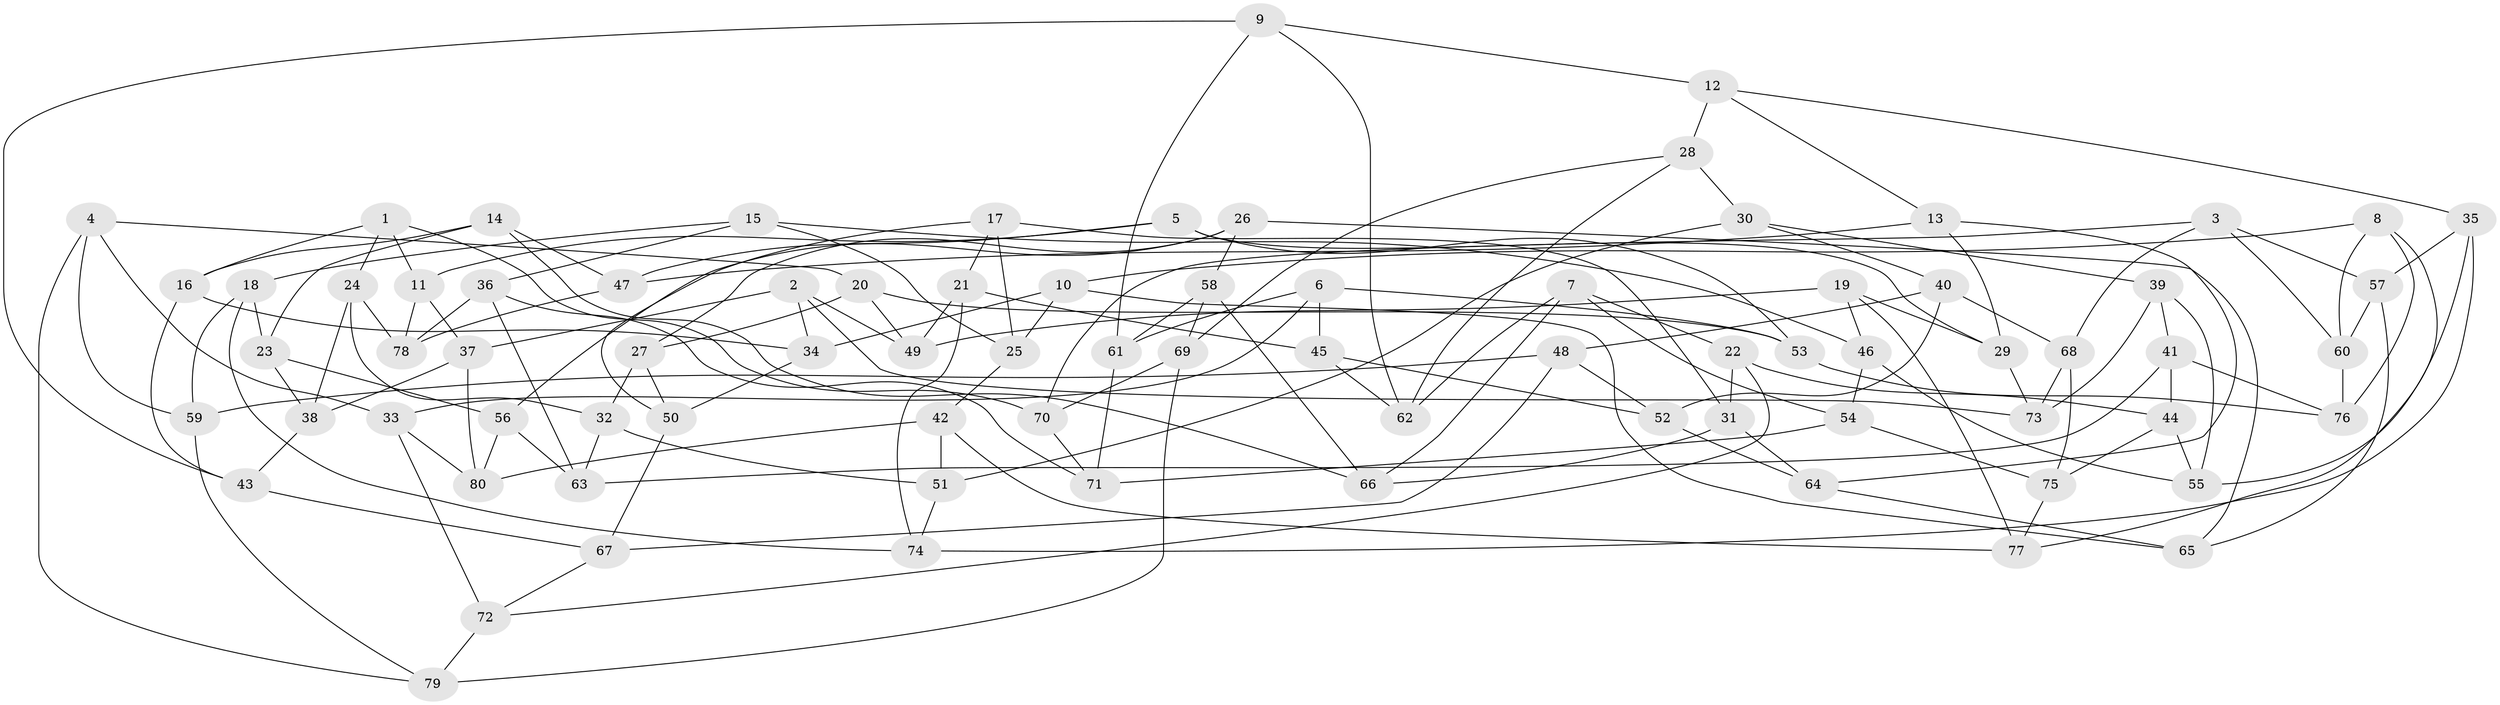 // Generated by graph-tools (version 1.1) at 2025/03/03/09/25 03:03:07]
// undirected, 80 vertices, 160 edges
graph export_dot {
graph [start="1"]
  node [color=gray90,style=filled];
  1;
  2;
  3;
  4;
  5;
  6;
  7;
  8;
  9;
  10;
  11;
  12;
  13;
  14;
  15;
  16;
  17;
  18;
  19;
  20;
  21;
  22;
  23;
  24;
  25;
  26;
  27;
  28;
  29;
  30;
  31;
  32;
  33;
  34;
  35;
  36;
  37;
  38;
  39;
  40;
  41;
  42;
  43;
  44;
  45;
  46;
  47;
  48;
  49;
  50;
  51;
  52;
  53;
  54;
  55;
  56;
  57;
  58;
  59;
  60;
  61;
  62;
  63;
  64;
  65;
  66;
  67;
  68;
  69;
  70;
  71;
  72;
  73;
  74;
  75;
  76;
  77;
  78;
  79;
  80;
  1 -- 11;
  1 -- 16;
  1 -- 70;
  1 -- 24;
  2 -- 34;
  2 -- 37;
  2 -- 49;
  2 -- 73;
  3 -- 60;
  3 -- 68;
  3 -- 57;
  3 -- 70;
  4 -- 33;
  4 -- 20;
  4 -- 79;
  4 -- 59;
  5 -- 53;
  5 -- 11;
  5 -- 29;
  5 -- 47;
  6 -- 45;
  6 -- 33;
  6 -- 53;
  6 -- 61;
  7 -- 62;
  7 -- 66;
  7 -- 22;
  7 -- 54;
  8 -- 60;
  8 -- 10;
  8 -- 76;
  8 -- 77;
  9 -- 12;
  9 -- 61;
  9 -- 43;
  9 -- 62;
  10 -- 65;
  10 -- 25;
  10 -- 34;
  11 -- 37;
  11 -- 78;
  12 -- 13;
  12 -- 35;
  12 -- 28;
  13 -- 29;
  13 -- 47;
  13 -- 64;
  14 -- 66;
  14 -- 23;
  14 -- 16;
  14 -- 47;
  15 -- 18;
  15 -- 25;
  15 -- 36;
  15 -- 46;
  16 -- 43;
  16 -- 34;
  17 -- 25;
  17 -- 21;
  17 -- 31;
  17 -- 50;
  18 -- 23;
  18 -- 59;
  18 -- 74;
  19 -- 29;
  19 -- 77;
  19 -- 49;
  19 -- 46;
  20 -- 53;
  20 -- 49;
  20 -- 27;
  21 -- 74;
  21 -- 49;
  21 -- 45;
  22 -- 44;
  22 -- 31;
  22 -- 72;
  23 -- 38;
  23 -- 56;
  24 -- 38;
  24 -- 78;
  24 -- 32;
  25 -- 42;
  26 -- 58;
  26 -- 65;
  26 -- 56;
  26 -- 27;
  27 -- 32;
  27 -- 50;
  28 -- 30;
  28 -- 69;
  28 -- 62;
  29 -- 73;
  30 -- 39;
  30 -- 40;
  30 -- 51;
  31 -- 66;
  31 -- 64;
  32 -- 51;
  32 -- 63;
  33 -- 80;
  33 -- 72;
  34 -- 50;
  35 -- 55;
  35 -- 74;
  35 -- 57;
  36 -- 78;
  36 -- 71;
  36 -- 63;
  37 -- 80;
  37 -- 38;
  38 -- 43;
  39 -- 55;
  39 -- 73;
  39 -- 41;
  40 -- 52;
  40 -- 48;
  40 -- 68;
  41 -- 44;
  41 -- 76;
  41 -- 63;
  42 -- 77;
  42 -- 80;
  42 -- 51;
  43 -- 67;
  44 -- 75;
  44 -- 55;
  45 -- 62;
  45 -- 52;
  46 -- 55;
  46 -- 54;
  47 -- 78;
  48 -- 59;
  48 -- 67;
  48 -- 52;
  50 -- 67;
  51 -- 74;
  52 -- 64;
  53 -- 76;
  54 -- 71;
  54 -- 75;
  56 -- 80;
  56 -- 63;
  57 -- 65;
  57 -- 60;
  58 -- 66;
  58 -- 69;
  58 -- 61;
  59 -- 79;
  60 -- 76;
  61 -- 71;
  64 -- 65;
  67 -- 72;
  68 -- 73;
  68 -- 75;
  69 -- 79;
  69 -- 70;
  70 -- 71;
  72 -- 79;
  75 -- 77;
}
